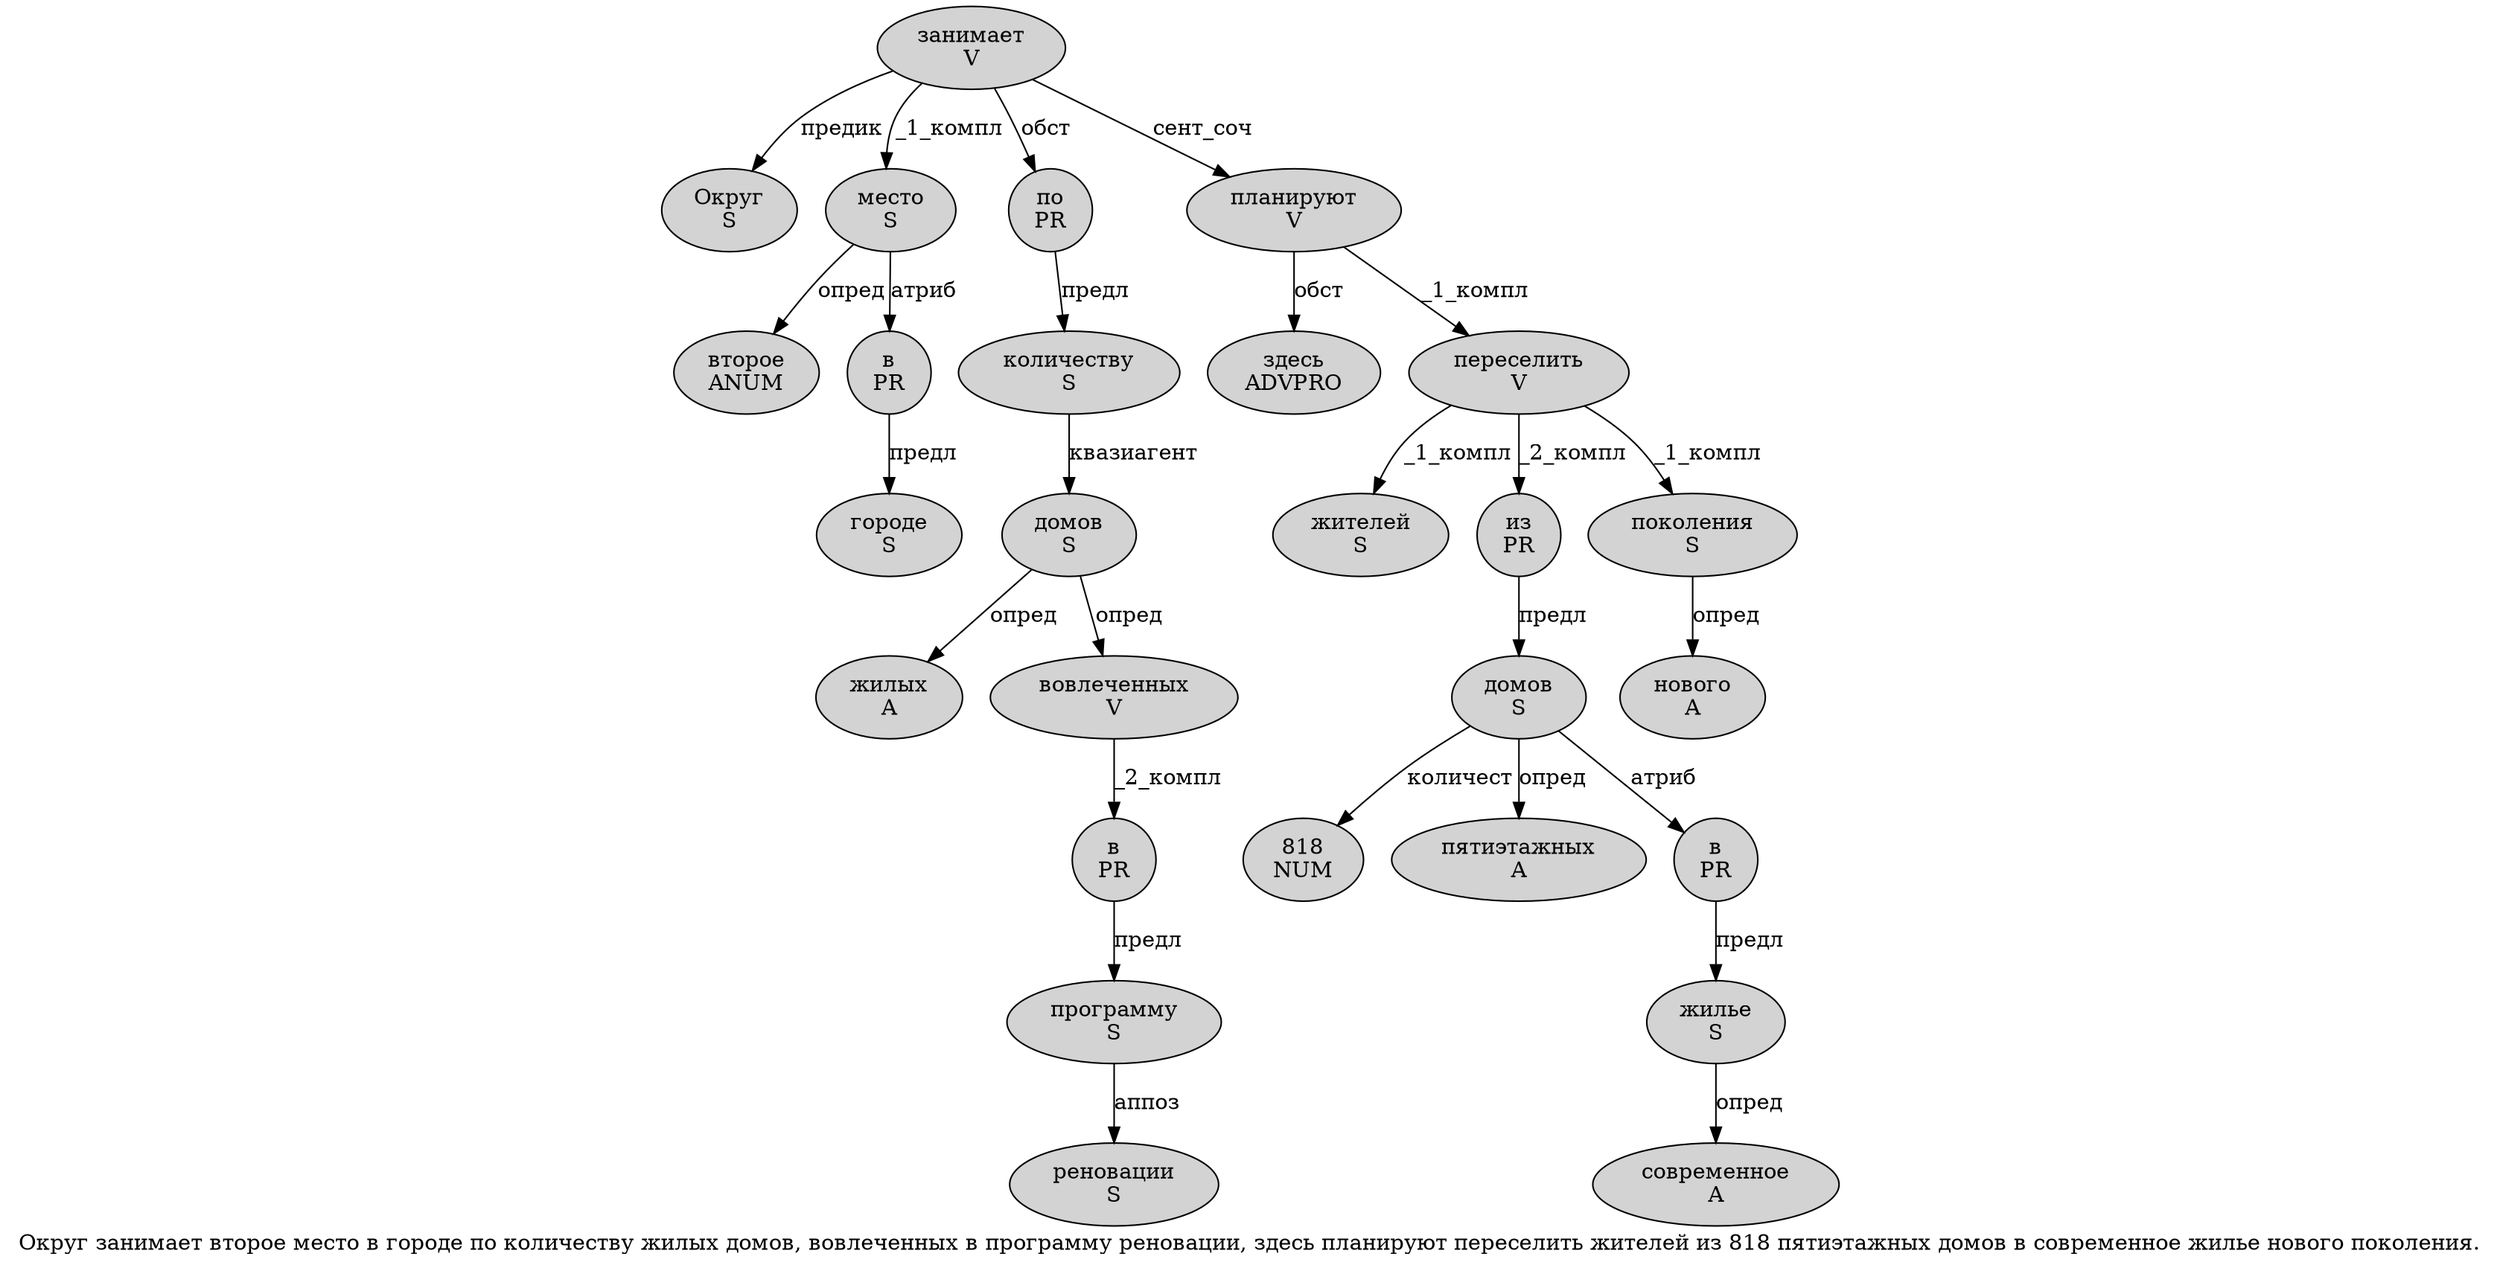 digraph SENTENCE_143 {
	graph [label="Округ занимает второе место в городе по количеству жилых домов, вовлеченных в программу реновации, здесь планируют переселить жителей из 818 пятиэтажных домов в современное жилье нового поколения."]
	node [style=filled]
		0 [label="Округ
S" color="" fillcolor=lightgray penwidth=1 shape=ellipse]
		1 [label="занимает
V" color="" fillcolor=lightgray penwidth=1 shape=ellipse]
		2 [label="второе
ANUM" color="" fillcolor=lightgray penwidth=1 shape=ellipse]
		3 [label="место
S" color="" fillcolor=lightgray penwidth=1 shape=ellipse]
		4 [label="в
PR" color="" fillcolor=lightgray penwidth=1 shape=ellipse]
		5 [label="городе
S" color="" fillcolor=lightgray penwidth=1 shape=ellipse]
		6 [label="по
PR" color="" fillcolor=lightgray penwidth=1 shape=ellipse]
		7 [label="количеству
S" color="" fillcolor=lightgray penwidth=1 shape=ellipse]
		8 [label="жилых
A" color="" fillcolor=lightgray penwidth=1 shape=ellipse]
		9 [label="домов
S" color="" fillcolor=lightgray penwidth=1 shape=ellipse]
		11 [label="вовлеченных
V" color="" fillcolor=lightgray penwidth=1 shape=ellipse]
		12 [label="в
PR" color="" fillcolor=lightgray penwidth=1 shape=ellipse]
		13 [label="программу
S" color="" fillcolor=lightgray penwidth=1 shape=ellipse]
		14 [label="реновации
S" color="" fillcolor=lightgray penwidth=1 shape=ellipse]
		16 [label="здесь
ADVPRO" color="" fillcolor=lightgray penwidth=1 shape=ellipse]
		17 [label="планируют
V" color="" fillcolor=lightgray penwidth=1 shape=ellipse]
		18 [label="переселить
V" color="" fillcolor=lightgray penwidth=1 shape=ellipse]
		19 [label="жителей
S" color="" fillcolor=lightgray penwidth=1 shape=ellipse]
		20 [label="из
PR" color="" fillcolor=lightgray penwidth=1 shape=ellipse]
		21 [label="818
NUM" color="" fillcolor=lightgray penwidth=1 shape=ellipse]
		22 [label="пятиэтажных
A" color="" fillcolor=lightgray penwidth=1 shape=ellipse]
		23 [label="домов
S" color="" fillcolor=lightgray penwidth=1 shape=ellipse]
		24 [label="в
PR" color="" fillcolor=lightgray penwidth=1 shape=ellipse]
		25 [label="современное
A" color="" fillcolor=lightgray penwidth=1 shape=ellipse]
		26 [label="жилье
S" color="" fillcolor=lightgray penwidth=1 shape=ellipse]
		27 [label="нового
A" color="" fillcolor=lightgray penwidth=1 shape=ellipse]
		28 [label="поколения
S" color="" fillcolor=lightgray penwidth=1 shape=ellipse]
			12 -> 13 [label="предл"]
			3 -> 2 [label="опред"]
			3 -> 4 [label="атриб"]
			9 -> 8 [label="опред"]
			9 -> 11 [label="опред"]
			24 -> 26 [label="предл"]
			18 -> 19 [label="_1_компл"]
			18 -> 20 [label="_2_компл"]
			18 -> 28 [label="_1_компл"]
			6 -> 7 [label="предл"]
			13 -> 14 [label="аппоз"]
			4 -> 5 [label="предл"]
			7 -> 9 [label="квазиагент"]
			11 -> 12 [label="_2_компл"]
			20 -> 23 [label="предл"]
			23 -> 21 [label="количест"]
			23 -> 22 [label="опред"]
			23 -> 24 [label="атриб"]
			1 -> 0 [label="предик"]
			1 -> 3 [label="_1_компл"]
			1 -> 6 [label="обст"]
			1 -> 17 [label="сент_соч"]
			17 -> 16 [label="обст"]
			17 -> 18 [label="_1_компл"]
			26 -> 25 [label="опред"]
			28 -> 27 [label="опред"]
}